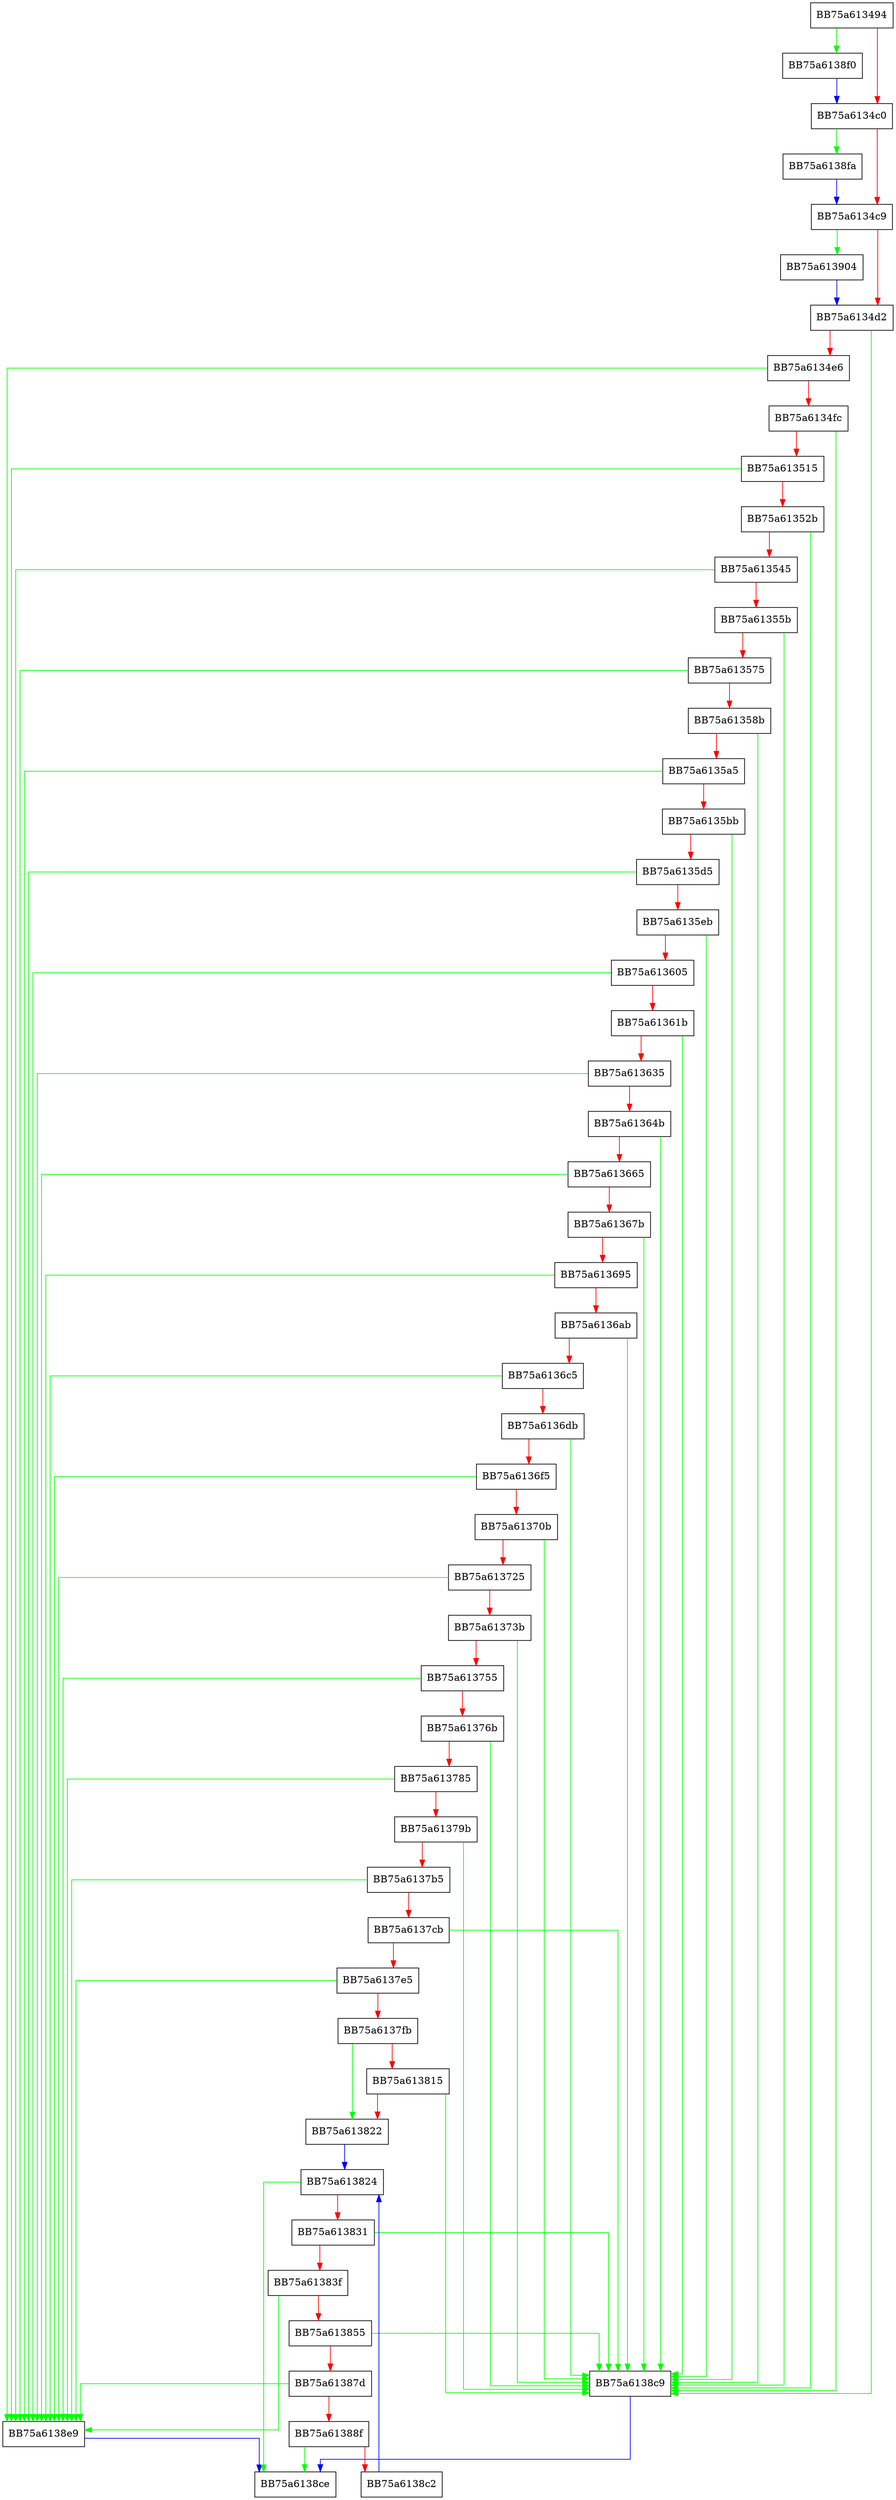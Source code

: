 digraph SerializeStats {
  node [shape="box"];
  graph [splines=ortho];
  BB75a613494 -> BB75a6138f0 [color="green"];
  BB75a613494 -> BB75a6134c0 [color="red"];
  BB75a6134c0 -> BB75a6138fa [color="green"];
  BB75a6134c0 -> BB75a6134c9 [color="red"];
  BB75a6134c9 -> BB75a613904 [color="green"];
  BB75a6134c9 -> BB75a6134d2 [color="red"];
  BB75a6134d2 -> BB75a6138c9 [color="green"];
  BB75a6134d2 -> BB75a6134e6 [color="red"];
  BB75a6134e6 -> BB75a6138e9 [color="green"];
  BB75a6134e6 -> BB75a6134fc [color="red"];
  BB75a6134fc -> BB75a6138c9 [color="green"];
  BB75a6134fc -> BB75a613515 [color="red"];
  BB75a613515 -> BB75a6138e9 [color="green"];
  BB75a613515 -> BB75a61352b [color="red"];
  BB75a61352b -> BB75a6138c9 [color="green"];
  BB75a61352b -> BB75a613545 [color="red"];
  BB75a613545 -> BB75a6138e9 [color="green"];
  BB75a613545 -> BB75a61355b [color="red"];
  BB75a61355b -> BB75a6138c9 [color="green"];
  BB75a61355b -> BB75a613575 [color="red"];
  BB75a613575 -> BB75a6138e9 [color="green"];
  BB75a613575 -> BB75a61358b [color="red"];
  BB75a61358b -> BB75a6138c9 [color="green"];
  BB75a61358b -> BB75a6135a5 [color="red"];
  BB75a6135a5 -> BB75a6138e9 [color="green"];
  BB75a6135a5 -> BB75a6135bb [color="red"];
  BB75a6135bb -> BB75a6138c9 [color="green"];
  BB75a6135bb -> BB75a6135d5 [color="red"];
  BB75a6135d5 -> BB75a6138e9 [color="green"];
  BB75a6135d5 -> BB75a6135eb [color="red"];
  BB75a6135eb -> BB75a6138c9 [color="green"];
  BB75a6135eb -> BB75a613605 [color="red"];
  BB75a613605 -> BB75a6138e9 [color="green"];
  BB75a613605 -> BB75a61361b [color="red"];
  BB75a61361b -> BB75a6138c9 [color="green"];
  BB75a61361b -> BB75a613635 [color="red"];
  BB75a613635 -> BB75a6138e9 [color="green"];
  BB75a613635 -> BB75a61364b [color="red"];
  BB75a61364b -> BB75a6138c9 [color="green"];
  BB75a61364b -> BB75a613665 [color="red"];
  BB75a613665 -> BB75a6138e9 [color="green"];
  BB75a613665 -> BB75a61367b [color="red"];
  BB75a61367b -> BB75a6138c9 [color="green"];
  BB75a61367b -> BB75a613695 [color="red"];
  BB75a613695 -> BB75a6138e9 [color="green"];
  BB75a613695 -> BB75a6136ab [color="red"];
  BB75a6136ab -> BB75a6138c9 [color="green"];
  BB75a6136ab -> BB75a6136c5 [color="red"];
  BB75a6136c5 -> BB75a6138e9 [color="green"];
  BB75a6136c5 -> BB75a6136db [color="red"];
  BB75a6136db -> BB75a6138c9 [color="green"];
  BB75a6136db -> BB75a6136f5 [color="red"];
  BB75a6136f5 -> BB75a6138e9 [color="green"];
  BB75a6136f5 -> BB75a61370b [color="red"];
  BB75a61370b -> BB75a6138c9 [color="green"];
  BB75a61370b -> BB75a613725 [color="red"];
  BB75a613725 -> BB75a6138e9 [color="green"];
  BB75a613725 -> BB75a61373b [color="red"];
  BB75a61373b -> BB75a6138c9 [color="green"];
  BB75a61373b -> BB75a613755 [color="red"];
  BB75a613755 -> BB75a6138e9 [color="green"];
  BB75a613755 -> BB75a61376b [color="red"];
  BB75a61376b -> BB75a6138c9 [color="green"];
  BB75a61376b -> BB75a613785 [color="red"];
  BB75a613785 -> BB75a6138e9 [color="green"];
  BB75a613785 -> BB75a61379b [color="red"];
  BB75a61379b -> BB75a6138c9 [color="green"];
  BB75a61379b -> BB75a6137b5 [color="red"];
  BB75a6137b5 -> BB75a6138e9 [color="green"];
  BB75a6137b5 -> BB75a6137cb [color="red"];
  BB75a6137cb -> BB75a6138c9 [color="green"];
  BB75a6137cb -> BB75a6137e5 [color="red"];
  BB75a6137e5 -> BB75a6138e9 [color="green"];
  BB75a6137e5 -> BB75a6137fb [color="red"];
  BB75a6137fb -> BB75a613822 [color="green"];
  BB75a6137fb -> BB75a613815 [color="red"];
  BB75a613815 -> BB75a6138c9 [color="green"];
  BB75a613815 -> BB75a613822 [color="red"];
  BB75a613822 -> BB75a613824 [color="blue"];
  BB75a613824 -> BB75a6138ce [color="green"];
  BB75a613824 -> BB75a613831 [color="red"];
  BB75a613831 -> BB75a6138c9 [color="green"];
  BB75a613831 -> BB75a61383f [color="red"];
  BB75a61383f -> BB75a6138e9 [color="green"];
  BB75a61383f -> BB75a613855 [color="red"];
  BB75a613855 -> BB75a6138c9 [color="green"];
  BB75a613855 -> BB75a61387d [color="red"];
  BB75a61387d -> BB75a6138e9 [color="green"];
  BB75a61387d -> BB75a61388f [color="red"];
  BB75a61388f -> BB75a6138ce [color="green"];
  BB75a61388f -> BB75a6138c2 [color="red"];
  BB75a6138c2 -> BB75a613824 [color="blue"];
  BB75a6138c9 -> BB75a6138ce [color="blue"];
  BB75a6138e9 -> BB75a6138ce [color="blue"];
  BB75a6138f0 -> BB75a6134c0 [color="blue"];
  BB75a6138fa -> BB75a6134c9 [color="blue"];
  BB75a613904 -> BB75a6134d2 [color="blue"];
}